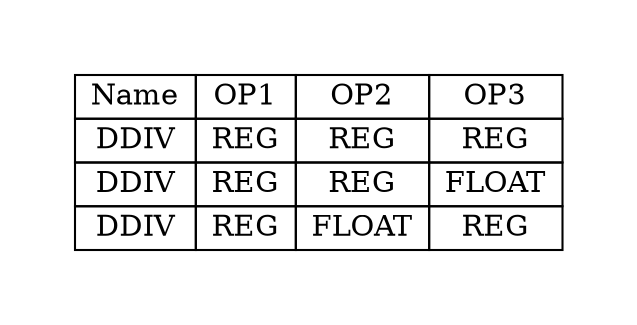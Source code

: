 digraph{
graph [pad="0.5", nodesep="0.5", ranksep="2" ]
node [shape=plain]
Foo [label=<
<table border="0" cellborder="1" cellspacing="0">
<tr><td> Name </td> <td> OP1 </td><td> OP2 </td><td> OP3 </td> </tr>
<tr><td> DDIV </td><td> REG </td><td> REG </td><td> REG </td> </tr>
<tr><td> DDIV </td><td> REG </td><td> REG </td><td> FLOAT </td> </tr>
<tr><td> DDIV </td><td> REG </td><td> FLOAT </td><td> REG </td> </tr>
</table>>];
}
